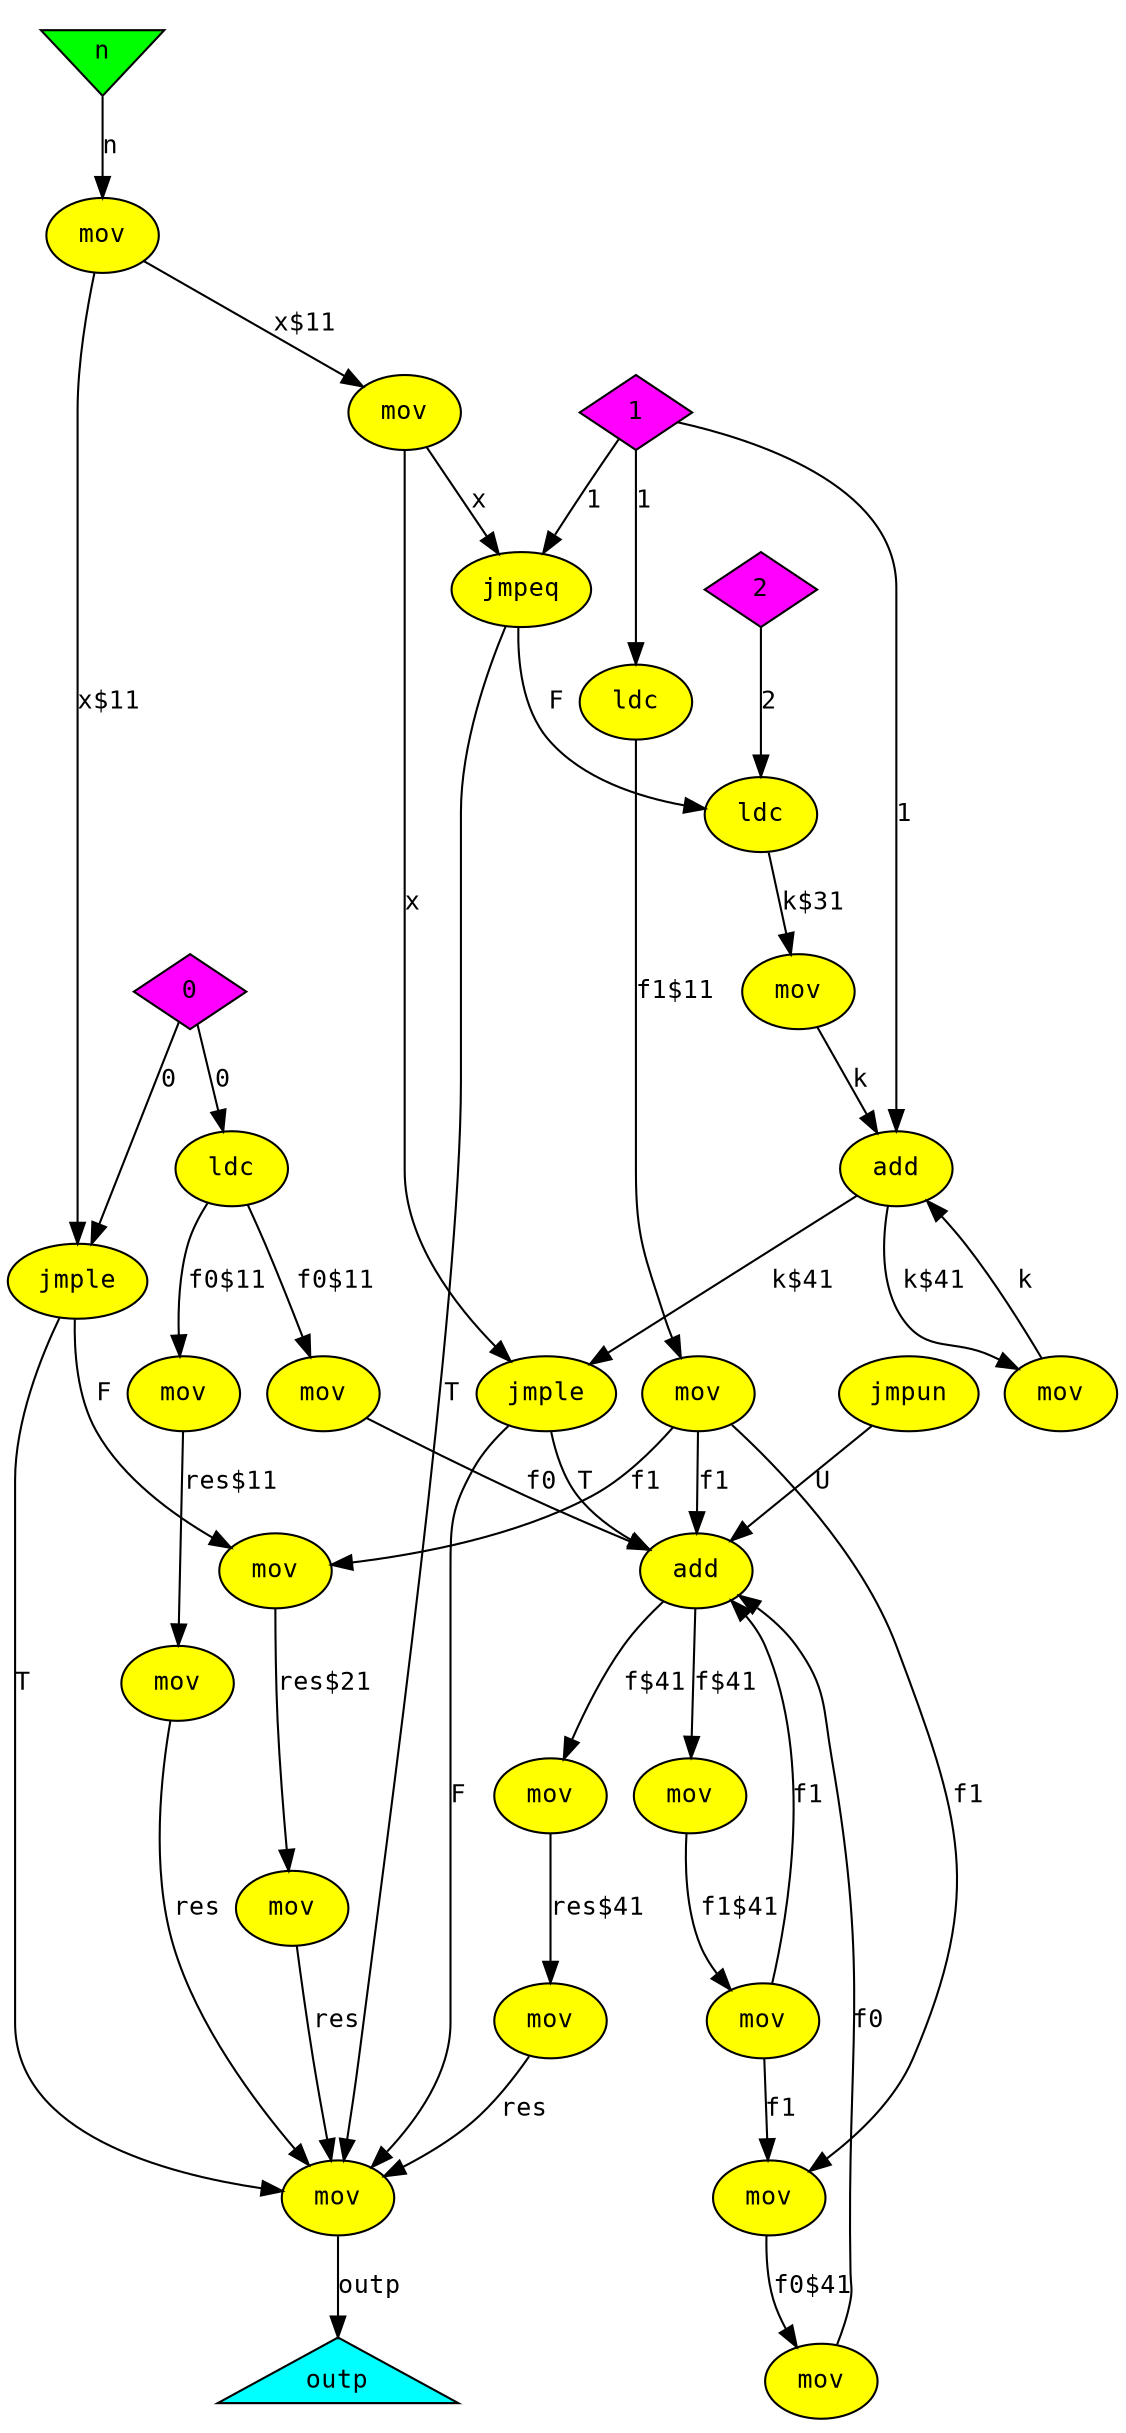 digraph fibo
{
  graph [rankdir="TB", nodesep = "0.175"];
  node [fontname="Courier", fontsize="12", style="filled"];
  edge [fontname="Courier", fontsize="12"];

  add_15  [label="add", ntype="operation", argix="-1", dataspec="na", bb="4", shape="ellipse", fillcolor="yellow"];
  add_19  [label="add", ntype="operation", argix="-1", dataspec="na", bb="4", shape="ellipse", fillcolor="yellow"];
  cnst0  [label="0", ntype="constant", argix="-1", dataspec="u32", bb="-1", shape="diamond", fillcolor="magenta"];
  cnst1  [label="1", ntype="constant", argix="-1", dataspec="u32", bb="-1", shape="diamond", fillcolor="magenta"];
  cnst2  [label="2", ntype="constant", argix="-1", dataspec="u32", bb="-1", shape="diamond", fillcolor="magenta"];
  jmpeq_11  [label="jmpeq", ntype="operation", argix="-1", dataspec="na", bb="2", shape="ellipse", fillcolor="yellow"];
  jmple_24  [label="jmple", ntype="operation", argix="-1", dataspec="na", bb="4", shape="ellipse", fillcolor="yellow"];
  jmple_8  [label="jmple", ntype="operation", argix="-1", dataspec="na", bb="1", shape="ellipse", fillcolor="yellow"];
  jmpun_14  [label="jmpun", ntype="operation", argix="-1", dataspec="na", bb="3", shape="ellipse", fillcolor="yellow"];
  ldc_1  [label="ldc", ntype="operation", argix="-1", dataspec="na", bb="1", shape="ellipse", fillcolor="yellow"];
  ldc_12  [label="ldc", ntype="operation", argix="-1", dataspec="na", bb="3", shape="ellipse", fillcolor="yellow"];
  ldc_2  [label="ldc", ntype="operation", argix="-1", dataspec="na", bb="1", shape="ellipse", fillcolor="yellow"];
  mov_0  [label="mov", ntype="operation", argix="-1", dataspec="na", bb="1", shape="ellipse", fillcolor="yellow"];
  mov_10  [label="mov", ntype="operation", argix="-1", dataspec="na", bb="2", shape="ellipse", fillcolor="yellow"];
  mov_13  [label="mov", ntype="operation", argix="-1", dataspec="na", bb="3", shape="ellipse", fillcolor="yellow"];
  mov_16  [label="mov", ntype="operation", argix="-1", dataspec="na", bb="4", shape="ellipse", fillcolor="yellow"];
  mov_17  [label="mov", ntype="operation", argix="-1", dataspec="na", bb="4", shape="ellipse", fillcolor="yellow"];
  mov_18  [label="mov", ntype="operation", argix="-1", dataspec="na", bb="4", shape="ellipse", fillcolor="yellow"];
  mov_20  [label="mov", ntype="operation", argix="-1", dataspec="na", bb="4", shape="ellipse", fillcolor="yellow"];
  mov_21  [label="mov", ntype="operation", argix="-1", dataspec="na", bb="4", shape="ellipse", fillcolor="yellow"];
  mov_22  [label="mov", ntype="operation", argix="-1", dataspec="na", bb="4", shape="ellipse", fillcolor="yellow"];
  mov_23  [label="mov", ntype="operation", argix="-1", dataspec="na", bb="4", shape="ellipse", fillcolor="yellow"];
  mov_25  [label="mov", ntype="operation", argix="-1", dataspec="na", bb="5", shape="ellipse", fillcolor="yellow"];
  mov_3  [label="mov", ntype="operation", argix="-1", dataspec="na", bb="1", shape="ellipse", fillcolor="yellow"];
  mov_4  [label="mov", ntype="operation", argix="-1", dataspec="na", bb="1", shape="ellipse", fillcolor="yellow"];
  mov_5  [label="mov", ntype="operation", argix="-1", dataspec="na", bb="1", shape="ellipse", fillcolor="yellow"];
  mov_6  [label="mov", ntype="operation", argix="-1", dataspec="na", bb="1", shape="ellipse", fillcolor="yellow"];
  mov_7  [label="mov", ntype="operation", argix="-1", dataspec="na", bb="1", shape="ellipse", fillcolor="yellow"];
  mov_9  [label="mov", ntype="operation", argix="-1", dataspec="na", bb="2", shape="ellipse", fillcolor="yellow"];
  n  [label="n", ntype="invar", argix="0", dataspec="u32", bb="-1", shape="invtriangle", fillcolor="green"];
  outp  [label="outp", ntype="outvar", argix="0", dataspec="u32", bb="-1", shape="triangle", fillcolor="cyan"];

  add_15 -> mov_17  [label="f$41", etype="D", vtype="localvar", order="1", argix="-1", dataspec="u32"];
  add_15 -> mov_18  [label="f$41", etype="D", vtype="localvar", order="1", argix="-1", dataspec="u32"];
  add_19 -> jmple_24  [label="k$41", etype="D", vtype="localvar", order="1", argix="-1", dataspec="u32"];
  add_19 -> mov_23  [label="k$41", etype="D", vtype="localvar", order="1", argix="-1", dataspec="u32"];
  cnst0 -> jmple_8  [label="0", etype="D", vtype="globalvar", order="2", argix="-1", dataspec="u32"];
  cnst0 -> ldc_1  [label="0", etype="D", vtype="globalvar", order="1", argix="-1", dataspec="u32"];
  cnst1 -> add_19  [label="1", etype="D", vtype="globalvar", order="2", argix="-1", dataspec="u32"];
  cnst1 -> jmpeq_11  [label="1", etype="D", vtype="globalvar", order="2", argix="-1", dataspec="u32"];
  cnst1 -> ldc_2  [label="1", etype="D", vtype="globalvar", order="1", argix="-1", dataspec="u32"];
  cnst2 -> ldc_12  [label="2", etype="D", vtype="globalvar", order="1", argix="-1", dataspec="u32"];
  jmpeq_11 -> ldc_12  [label="F", etype="F", order="2", argix="-1", dataspec="u1"];
  jmpeq_11 -> mov_25  [label="T", etype="T", order="1", argix="-1", dataspec="u1"];
  jmple_24 -> add_15  [label="T", etype="T", order="1", argix="-1", dataspec="u1"];
  jmple_24 -> mov_25  [label="F", etype="F", order="2", argix="-1", dataspec="u1"];
  jmple_8 -> mov_25  [label="T", etype="T", order="1", argix="-1", dataspec="u1"];
  jmple_8 -> mov_9  [label="F", etype="F", order="2", argix="-1", dataspec="u1"];
  jmpun_14 -> add_15  [label="U", etype="U", order="1", argix="-1", dataspec="u1"];
  ldc_12 -> mov_13  [label="k$31", etype="D", vtype="localvar", order="1", argix="-1", dataspec="u32"];
  ldc_1 -> mov_3  [label="f0$11", etype="D", vtype="localvar", order="1", argix="-1", dataspec="u32"];
  ldc_1 -> mov_6  [label="f0$11", etype="D", vtype="localvar", order="1", argix="-1", dataspec="u32"];
  ldc_2 -> mov_7  [label="f1$11", etype="D", vtype="localvar", order="1", argix="-1", dataspec="u32"];
  mov_0 -> jmple_8  [label="x$11", etype="D", vtype="localvar", order="1", argix="-1", dataspec="u32"];
  mov_0 -> mov_5  [label="x$11", etype="D", vtype="localvar", order="1", argix="-1", dataspec="u32"];
  mov_10 -> mov_25  [label="res", etype="D", vtype="localvar", order="1", argix="-1", dataspec="u32"];
  mov_13 -> add_19  [label="k", etype="D", vtype="localvar", order="1", argix="-1", dataspec="u32"];
  mov_16 -> mov_21  [label="f0$41", etype="D", vtype="localvar", order="1", argix="-1", dataspec="u32"];
  mov_17 -> mov_22  [label="f1$41", etype="D", vtype="localvar", order="1", argix="-1", dataspec="u32"];
  mov_18 -> mov_20  [label="res$41", etype="D", vtype="localvar", order="1", argix="-1", dataspec="u32"];
  mov_20 -> mov_25  [label="res", etype="D", vtype="localvar", order="1", argix="-1", dataspec="u32"];
  mov_21 -> add_15  [label="f0", etype="D", vtype="localvar", order="2", argix="-1", dataspec="u32"];
  mov_22 -> add_15  [label="f1", etype="D", vtype="localvar", order="1", argix="-1", dataspec="u32"];
  mov_22 -> mov_16  [label="f1", etype="D", vtype="localvar", order="1", argix="-1", dataspec="u32"];
  mov_23 -> add_19  [label="k", etype="D", vtype="localvar", order="1", argix="-1", dataspec="u32"];
  mov_25 -> outp  [label="outp", etype="D", vtype="outarg", order="1", argix="-1", dataspec="u32"];
  mov_3 -> mov_4  [label="res$11", etype="D", vtype="localvar", order="1", argix="-1", dataspec="u32"];
  mov_4 -> mov_25  [label="res", etype="D", vtype="localvar", order="1", argix="-1", dataspec="u32"];
  mov_5 -> jmpeq_11  [label="x", etype="D", vtype="localvar", order="1", argix="-1", dataspec="u32"];
  mov_5 -> jmple_24  [label="x", etype="D", vtype="localvar", order="2", argix="-1", dataspec="u32"];
  mov_6 -> add_15  [label="f0", etype="D", vtype="localvar", order="2", argix="-1", dataspec="u32"];
  mov_7 -> add_15  [label="f1", etype="D", vtype="localvar", order="1", argix="-1", dataspec="u32"];
  mov_7 -> mov_16  [label="f1", etype="D", vtype="localvar", order="1", argix="-1", dataspec="u32"];
  mov_7 -> mov_9  [label="f1", etype="D", vtype="localvar", order="1", argix="-1", dataspec="u32"];
  mov_9 -> mov_10  [label="res$21", etype="D", vtype="localvar", order="1", argix="-1", dataspec="u32"];
  n -> mov_0  [label="n", etype="D", vtype="inarg", order="1", argix="-1", dataspec="u32"];

}
